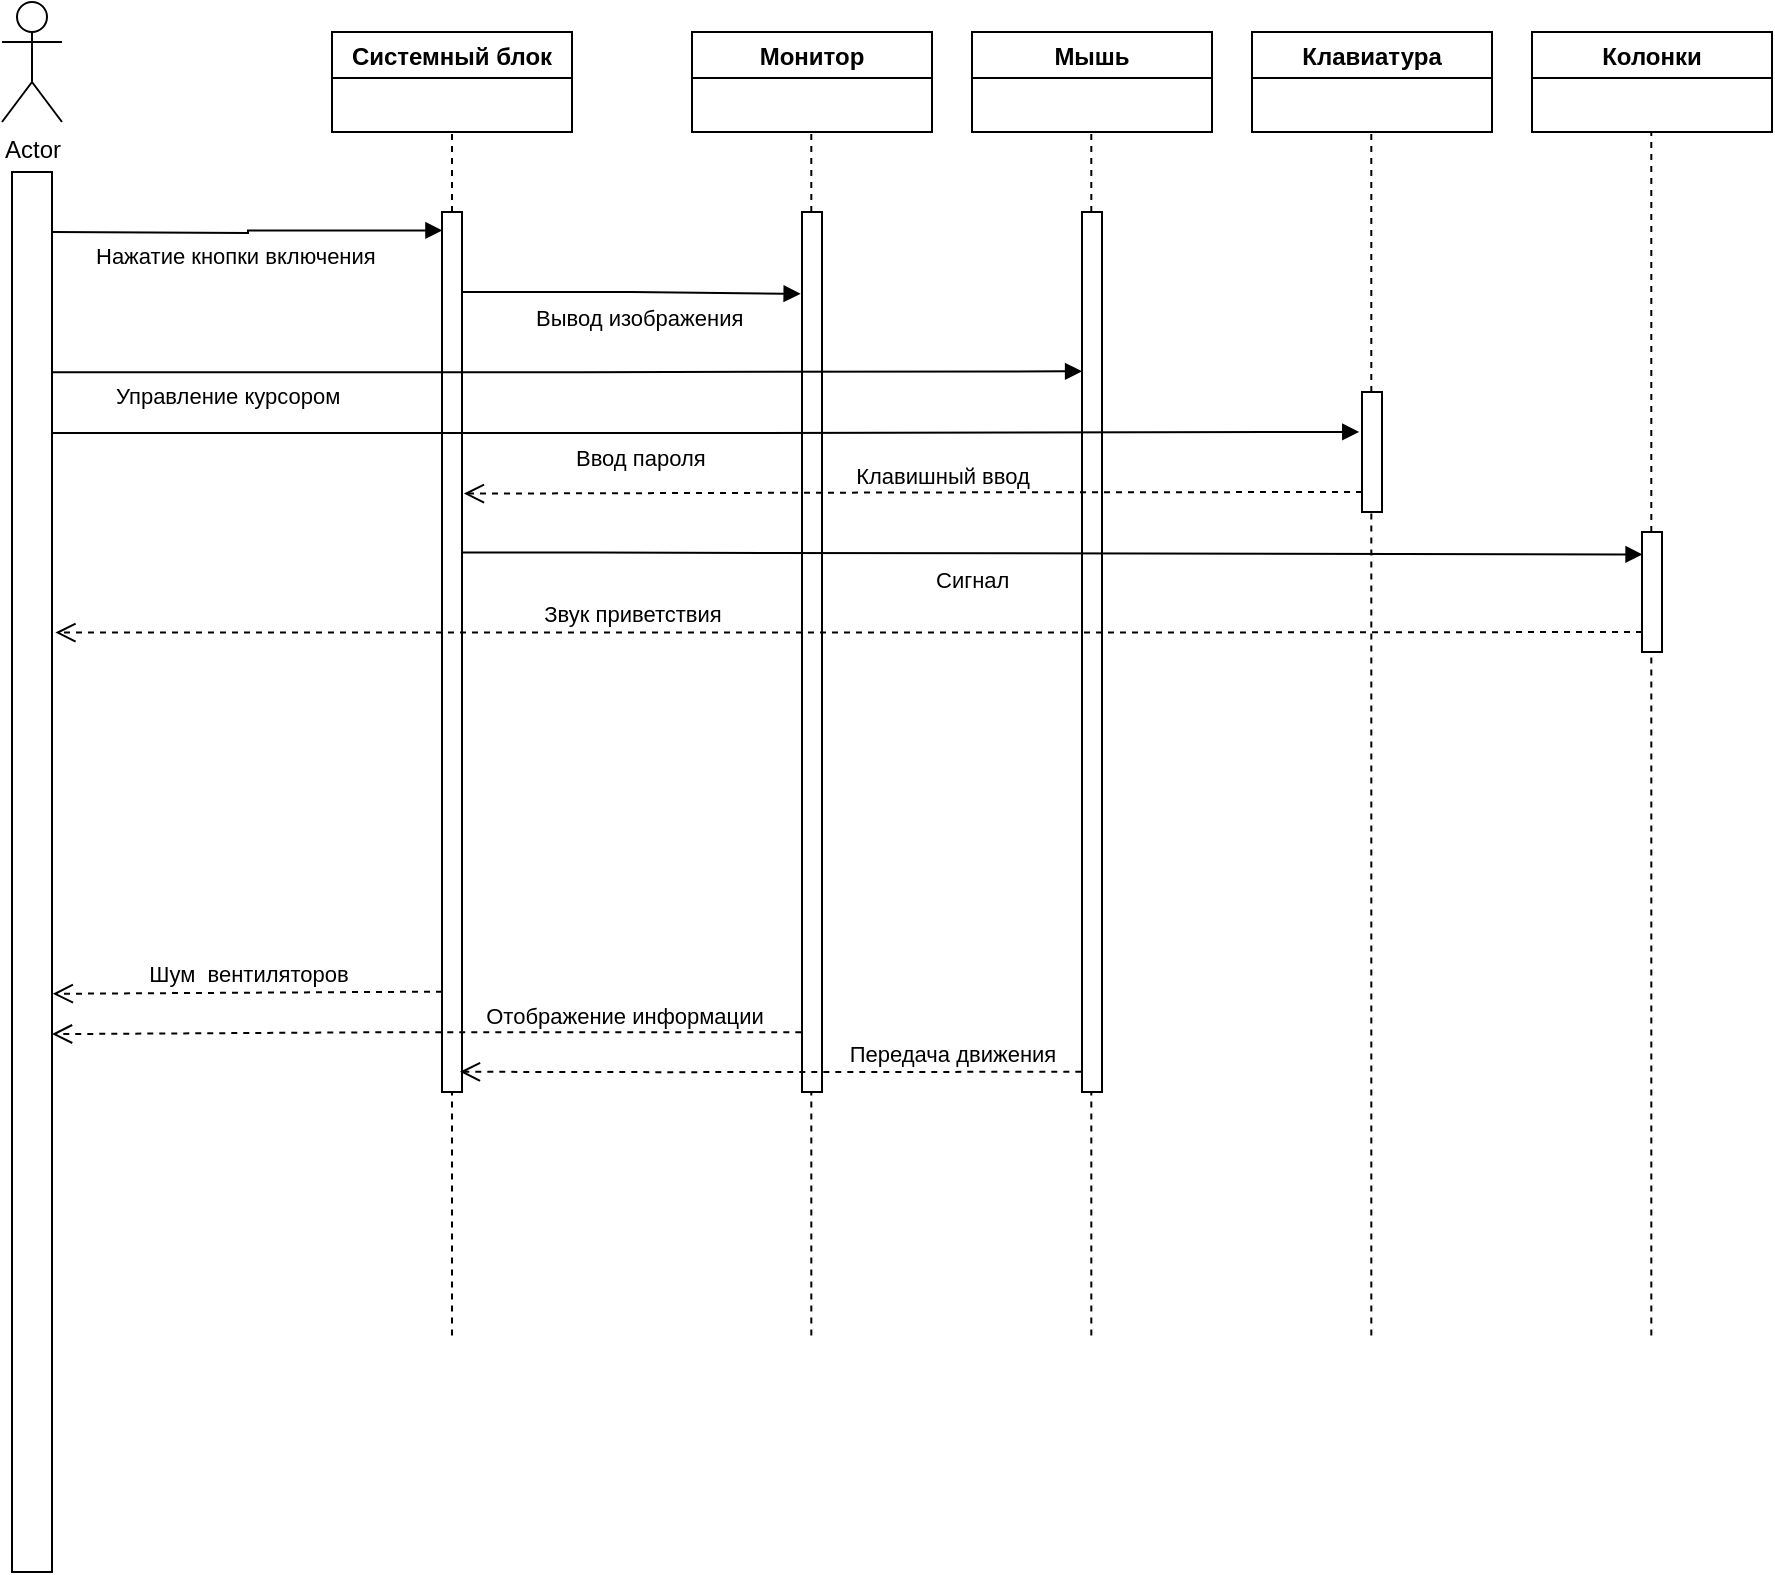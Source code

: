 <mxfile version="20.0.4" type="github">
  <diagram id="52JVPW_-W_DspBKOkmhL" name="Страница 1">
    <mxGraphModel dx="1042" dy="574" grid="1" gridSize="10" guides="1" tooltips="1" connect="1" arrows="1" fold="1" page="1" pageScale="1" pageWidth="827" pageHeight="1169" math="0" shadow="0">
      <root>
        <mxCell id="0" />
        <mxCell id="1" parent="0" />
        <mxCell id="UfRqp4jwjTOtFYs2ObXq-1" value="Actor" style="shape=umlActor;verticalLabelPosition=bottom;verticalAlign=top;html=1;outlineConnect=0;" vertex="1" parent="1">
          <mxGeometry x="25" y="145" width="30" height="60" as="geometry" />
        </mxCell>
        <mxCell id="UfRqp4jwjTOtFYs2ObXq-4" value="" style="rounded=0;whiteSpace=wrap;html=1;" vertex="1" parent="1">
          <mxGeometry x="30" y="230" width="20" height="700" as="geometry" />
        </mxCell>
        <mxCell id="UfRqp4jwjTOtFYs2ObXq-5" value="Системный блок" style="swimlane;" vertex="1" parent="1">
          <mxGeometry x="190" y="160" width="120" height="50" as="geometry">
            <mxRectangle x="100" y="150" width="140" height="30" as="alternateBounds" />
          </mxGeometry>
        </mxCell>
        <mxCell id="UfRqp4jwjTOtFYs2ObXq-7" value="Монитор" style="swimlane;" vertex="1" parent="1">
          <mxGeometry x="370" y="160" width="120" height="50" as="geometry" />
        </mxCell>
        <mxCell id="UfRqp4jwjTOtFYs2ObXq-8" value="Колонки" style="swimlane;" vertex="1" parent="1">
          <mxGeometry x="790" y="160" width="120" height="50" as="geometry" />
        </mxCell>
        <mxCell id="UfRqp4jwjTOtFYs2ObXq-9" value="Мышь" style="swimlane;" vertex="1" parent="1">
          <mxGeometry x="510" y="160" width="120" height="50" as="geometry" />
        </mxCell>
        <mxCell id="UfRqp4jwjTOtFYs2ObXq-10" value="Клавиатура" style="swimlane;startSize=23;" vertex="1" parent="1">
          <mxGeometry x="650" y="160" width="120" height="50" as="geometry" />
        </mxCell>
        <mxCell id="UfRqp4jwjTOtFYs2ObXq-11" value="" style="endArrow=none;dashed=1;html=1;rounded=0;startArrow=none;" edge="1" parent="1" source="UfRqp4jwjTOtFYs2ObXq-20">
          <mxGeometry width="50" height="50" relative="1" as="geometry">
            <mxPoint x="250" y="811.724" as="sourcePoint" />
            <mxPoint x="250" y="210" as="targetPoint" />
          </mxGeometry>
        </mxCell>
        <mxCell id="UfRqp4jwjTOtFYs2ObXq-12" value="" style="endArrow=none;dashed=1;html=1;rounded=0;startArrow=none;" edge="1" parent="1" source="UfRqp4jwjTOtFYs2ObXq-24">
          <mxGeometry width="50" height="50" relative="1" as="geometry">
            <mxPoint x="429.66" y="811.724" as="sourcePoint" />
            <mxPoint x="429.66" y="210" as="targetPoint" />
          </mxGeometry>
        </mxCell>
        <mxCell id="UfRqp4jwjTOtFYs2ObXq-13" value="" style="endArrow=none;dashed=1;html=1;rounded=0;startArrow=none;" edge="1" parent="1" source="UfRqp4jwjTOtFYs2ObXq-28">
          <mxGeometry width="50" height="50" relative="1" as="geometry">
            <mxPoint x="569.66" y="811.724" as="sourcePoint" />
            <mxPoint x="569.66" y="210" as="targetPoint" />
          </mxGeometry>
        </mxCell>
        <mxCell id="UfRqp4jwjTOtFYs2ObXq-14" value="" style="endArrow=none;dashed=1;html=1;rounded=0;startArrow=none;" edge="1" parent="1" source="UfRqp4jwjTOtFYs2ObXq-33">
          <mxGeometry width="50" height="50" relative="1" as="geometry">
            <mxPoint x="709.66" y="811.724" as="sourcePoint" />
            <mxPoint x="709.66" y="210" as="targetPoint" />
          </mxGeometry>
        </mxCell>
        <mxCell id="UfRqp4jwjTOtFYs2ObXq-15" value="" style="endArrow=none;dashed=1;html=1;rounded=0;startArrow=none;" edge="1" parent="1" source="UfRqp4jwjTOtFYs2ObXq-40">
          <mxGeometry width="50" height="50" relative="1" as="geometry">
            <mxPoint x="849.66" y="811.724" as="sourcePoint" />
            <mxPoint x="849.66" y="210" as="targetPoint" />
          </mxGeometry>
        </mxCell>
        <mxCell id="UfRqp4jwjTOtFYs2ObXq-17" value="Нажатие кнопки включения" style="endArrow=block;endFill=1;html=1;edgeStyle=orthogonalEdgeStyle;align=left;verticalAlign=top;rounded=0;entryX=0.022;entryY=0.021;entryDx=0;entryDy=0;entryPerimeter=0;" edge="1" parent="1" target="UfRqp4jwjTOtFYs2ObXq-20">
          <mxGeometry x="-0.796" y="1" relative="1" as="geometry">
            <mxPoint x="50" y="260" as="sourcePoint" />
            <mxPoint x="250" y="260" as="targetPoint" />
            <mxPoint as="offset" />
          </mxGeometry>
        </mxCell>
        <mxCell id="UfRqp4jwjTOtFYs2ObXq-19" value="Шум&amp;nbsp; вентиляторов" style="html=1;verticalAlign=bottom;endArrow=open;dashed=1;endSize=8;rounded=0;entryX=1.02;entryY=0.587;entryDx=0;entryDy=0;entryPerimeter=0;exitX=0;exitY=0.886;exitDx=0;exitDy=0;exitPerimeter=0;" edge="1" parent="1" source="UfRqp4jwjTOtFYs2ObXq-20" target="UfRqp4jwjTOtFYs2ObXq-4">
          <mxGeometry relative="1" as="geometry">
            <mxPoint x="245" y="680" as="sourcePoint" />
            <mxPoint x="145" y="680" as="targetPoint" />
            <Array as="points">
              <mxPoint x="210" y="640" />
            </Array>
          </mxGeometry>
        </mxCell>
        <mxCell id="UfRqp4jwjTOtFYs2ObXq-20" value="" style="html=1;points=[];perimeter=orthogonalPerimeter;" vertex="1" parent="1">
          <mxGeometry x="245" y="250" width="10" height="440" as="geometry" />
        </mxCell>
        <mxCell id="UfRqp4jwjTOtFYs2ObXq-21" value="" style="endArrow=none;dashed=1;html=1;rounded=0;" edge="1" parent="1" target="UfRqp4jwjTOtFYs2ObXq-20">
          <mxGeometry width="50" height="50" relative="1" as="geometry">
            <mxPoint x="250" y="811.724" as="sourcePoint" />
            <mxPoint x="250" y="210" as="targetPoint" />
          </mxGeometry>
        </mxCell>
        <mxCell id="UfRqp4jwjTOtFYs2ObXq-22" value="Вывод изображения" style="endArrow=block;endFill=1;html=1;edgeStyle=orthogonalEdgeStyle;align=left;verticalAlign=top;rounded=0;entryX=-0.067;entryY=0.093;entryDx=0;entryDy=0;entryPerimeter=0;exitX=1.031;exitY=0.091;exitDx=0;exitDy=0;exitPerimeter=0;" edge="1" parent="1" source="UfRqp4jwjTOtFYs2ObXq-20" target="UfRqp4jwjTOtFYs2ObXq-24">
          <mxGeometry x="-0.592" relative="1" as="geometry">
            <mxPoint x="260" y="290" as="sourcePoint" />
            <mxPoint x="414" y="290" as="targetPoint" />
            <mxPoint as="offset" />
          </mxGeometry>
        </mxCell>
        <mxCell id="UfRqp4jwjTOtFYs2ObXq-24" value="" style="html=1;points=[];perimeter=orthogonalPerimeter;" vertex="1" parent="1">
          <mxGeometry x="425" y="250" width="10" height="440" as="geometry" />
        </mxCell>
        <mxCell id="UfRqp4jwjTOtFYs2ObXq-25" value="" style="endArrow=none;dashed=1;html=1;rounded=0;" edge="1" parent="1" target="UfRqp4jwjTOtFYs2ObXq-24">
          <mxGeometry width="50" height="50" relative="1" as="geometry">
            <mxPoint x="429.66" y="811.724" as="sourcePoint" />
            <mxPoint x="429.66" y="210" as="targetPoint" />
          </mxGeometry>
        </mxCell>
        <mxCell id="UfRqp4jwjTOtFYs2ObXq-26" value="Отображение информации" style="html=1;verticalAlign=bottom;endArrow=open;dashed=1;endSize=8;rounded=0;entryX=1.02;entryY=0.587;entryDx=0;entryDy=0;entryPerimeter=0;exitX=-0.036;exitY=0.932;exitDx=0;exitDy=0;exitPerimeter=0;" edge="1" parent="1" source="UfRqp4jwjTOtFYs2ObXq-24">
          <mxGeometry x="-0.526" y="1" relative="1" as="geometry">
            <mxPoint x="420" y="660" as="sourcePoint" />
            <mxPoint x="50.0" y="661.06" as="targetPoint" />
            <Array as="points">
              <mxPoint x="209.6" y="660.16" />
            </Array>
            <mxPoint as="offset" />
          </mxGeometry>
        </mxCell>
        <mxCell id="UfRqp4jwjTOtFYs2ObXq-27" value="Управление курсором" style="endArrow=block;endFill=1;html=1;edgeStyle=orthogonalEdgeStyle;align=left;verticalAlign=top;rounded=0;entryX=0.005;entryY=0.181;entryDx=0;entryDy=0;entryPerimeter=0;exitX=1.014;exitY=0.143;exitDx=0;exitDy=0;exitPerimeter=0;" edge="1" parent="1" source="UfRqp4jwjTOtFYs2ObXq-4" target="UfRqp4jwjTOtFYs2ObXq-28">
          <mxGeometry x="-0.884" y="1" relative="1" as="geometry">
            <mxPoint x="60" y="330" as="sourcePoint" />
            <mxPoint x="570" y="330" as="targetPoint" />
            <Array as="points">
              <mxPoint x="313" y="330" />
            </Array>
            <mxPoint as="offset" />
          </mxGeometry>
        </mxCell>
        <mxCell id="UfRqp4jwjTOtFYs2ObXq-28" value="" style="html=1;points=[];perimeter=orthogonalPerimeter;" vertex="1" parent="1">
          <mxGeometry x="565" y="250" width="10" height="440" as="geometry" />
        </mxCell>
        <mxCell id="UfRqp4jwjTOtFYs2ObXq-29" value="" style="endArrow=none;dashed=1;html=1;rounded=0;" edge="1" parent="1" target="UfRqp4jwjTOtFYs2ObXq-28">
          <mxGeometry width="50" height="50" relative="1" as="geometry">
            <mxPoint x="569.66" y="811.724" as="sourcePoint" />
            <mxPoint x="569.66" y="210" as="targetPoint" />
          </mxGeometry>
        </mxCell>
        <mxCell id="UfRqp4jwjTOtFYs2ObXq-31" value="Передача движения" style="html=1;verticalAlign=bottom;endArrow=open;dashed=1;endSize=8;rounded=0;entryX=0.894;entryY=0.977;entryDx=0;entryDy=0;entryPerimeter=0;exitX=-0.034;exitY=0.977;exitDx=0;exitDy=0;exitPerimeter=0;" edge="1" parent="1" source="UfRqp4jwjTOtFYs2ObXq-28" target="UfRqp4jwjTOtFYs2ObXq-20">
          <mxGeometry x="-0.584" relative="1" as="geometry">
            <mxPoint x="560" y="680" as="sourcePoint" />
            <mxPoint x="260" y="681" as="targetPoint" />
            <Array as="points">
              <mxPoint x="354.6" y="680.08" />
            </Array>
            <mxPoint as="offset" />
          </mxGeometry>
        </mxCell>
        <mxCell id="UfRqp4jwjTOtFYs2ObXq-32" value="Ввод пароля" style="endArrow=block;endFill=1;html=1;edgeStyle=orthogonalEdgeStyle;align=left;verticalAlign=top;rounded=0;exitX=1.014;exitY=0.143;exitDx=0;exitDy=0;exitPerimeter=0;entryX=-0.136;entryY=0.333;entryDx=0;entryDy=0;entryPerimeter=0;" edge="1" parent="1" target="UfRqp4jwjTOtFYs2ObXq-33">
          <mxGeometry x="-0.204" relative="1" as="geometry">
            <mxPoint x="50.0" y="360.46" as="sourcePoint" />
            <mxPoint x="700" y="360" as="targetPoint" />
            <Array as="points">
              <mxPoint x="380" y="361" />
            </Array>
            <mxPoint as="offset" />
          </mxGeometry>
        </mxCell>
        <mxCell id="UfRqp4jwjTOtFYs2ObXq-33" value="" style="html=1;points=[];perimeter=orthogonalPerimeter;" vertex="1" parent="1">
          <mxGeometry x="705" y="340" width="10" height="60" as="geometry" />
        </mxCell>
        <mxCell id="UfRqp4jwjTOtFYs2ObXq-34" value="" style="endArrow=none;dashed=1;html=1;rounded=0;" edge="1" parent="1" target="UfRqp4jwjTOtFYs2ObXq-33">
          <mxGeometry width="50" height="50" relative="1" as="geometry">
            <mxPoint x="709.66" y="811.724" as="sourcePoint" />
            <mxPoint x="709.66" y="210" as="targetPoint" />
          </mxGeometry>
        </mxCell>
        <mxCell id="UfRqp4jwjTOtFYs2ObXq-35" value="Клавишный ввод" style="html=1;verticalAlign=bottom;endArrow=open;dashed=1;endSize=8;rounded=0;entryX=1.093;entryY=0.32;entryDx=0;entryDy=0;entryPerimeter=0;exitX=-0.034;exitY=0.977;exitDx=0;exitDy=0;exitPerimeter=0;" edge="1" parent="1" target="UfRqp4jwjTOtFYs2ObXq-20">
          <mxGeometry x="-0.065" y="1" relative="1" as="geometry">
            <mxPoint x="705.0" y="390.0" as="sourcePoint" />
            <mxPoint x="394.28" y="390.0" as="targetPoint" />
            <Array as="points">
              <mxPoint x="494.94" y="390.2" />
            </Array>
            <mxPoint as="offset" />
          </mxGeometry>
        </mxCell>
        <mxCell id="UfRqp4jwjTOtFYs2ObXq-39" value="Сигнал" style="endArrow=block;endFill=1;html=1;edgeStyle=orthogonalEdgeStyle;align=left;verticalAlign=top;rounded=0;exitX=1;exitY=0.387;exitDx=0;exitDy=0;exitPerimeter=0;entryX=0.028;entryY=0.187;entryDx=0;entryDy=0;entryPerimeter=0;" edge="1" parent="1" source="UfRqp4jwjTOtFYs2ObXq-20" target="UfRqp4jwjTOtFYs2ObXq-40">
          <mxGeometry x="-0.204" relative="1" as="geometry">
            <mxPoint x="260" y="420" as="sourcePoint" />
            <mxPoint x="840" y="420" as="targetPoint" />
            <Array as="points">
              <mxPoint x="320" y="420" />
            </Array>
            <mxPoint as="offset" />
          </mxGeometry>
        </mxCell>
        <mxCell id="UfRqp4jwjTOtFYs2ObXq-40" value="" style="html=1;points=[];perimeter=orthogonalPerimeter;" vertex="1" parent="1">
          <mxGeometry x="845" y="410" width="10" height="60" as="geometry" />
        </mxCell>
        <mxCell id="UfRqp4jwjTOtFYs2ObXq-41" value="" style="endArrow=none;dashed=1;html=1;rounded=0;" edge="1" parent="1" target="UfRqp4jwjTOtFYs2ObXq-40">
          <mxGeometry width="50" height="50" relative="1" as="geometry">
            <mxPoint x="849.66" y="811.724" as="sourcePoint" />
            <mxPoint x="849.66" y="210" as="targetPoint" />
          </mxGeometry>
        </mxCell>
        <mxCell id="UfRqp4jwjTOtFYs2ObXq-42" value="Звук приветствия" style="html=1;verticalAlign=bottom;endArrow=open;dashed=1;endSize=8;rounded=0;entryX=1.085;entryY=0.329;entryDx=0;entryDy=0;entryPerimeter=0;exitX=-0.034;exitY=0.977;exitDx=0;exitDy=0;exitPerimeter=0;" edge="1" parent="1" target="UfRqp4jwjTOtFYs2ObXq-4">
          <mxGeometry x="0.273" relative="1" as="geometry">
            <mxPoint x="845.0" y="460.0" as="sourcePoint" />
            <mxPoint x="534.28" y="460.0" as="targetPoint" />
            <Array as="points">
              <mxPoint x="634.94" y="460.2" />
            </Array>
            <mxPoint as="offset" />
          </mxGeometry>
        </mxCell>
      </root>
    </mxGraphModel>
  </diagram>
</mxfile>
